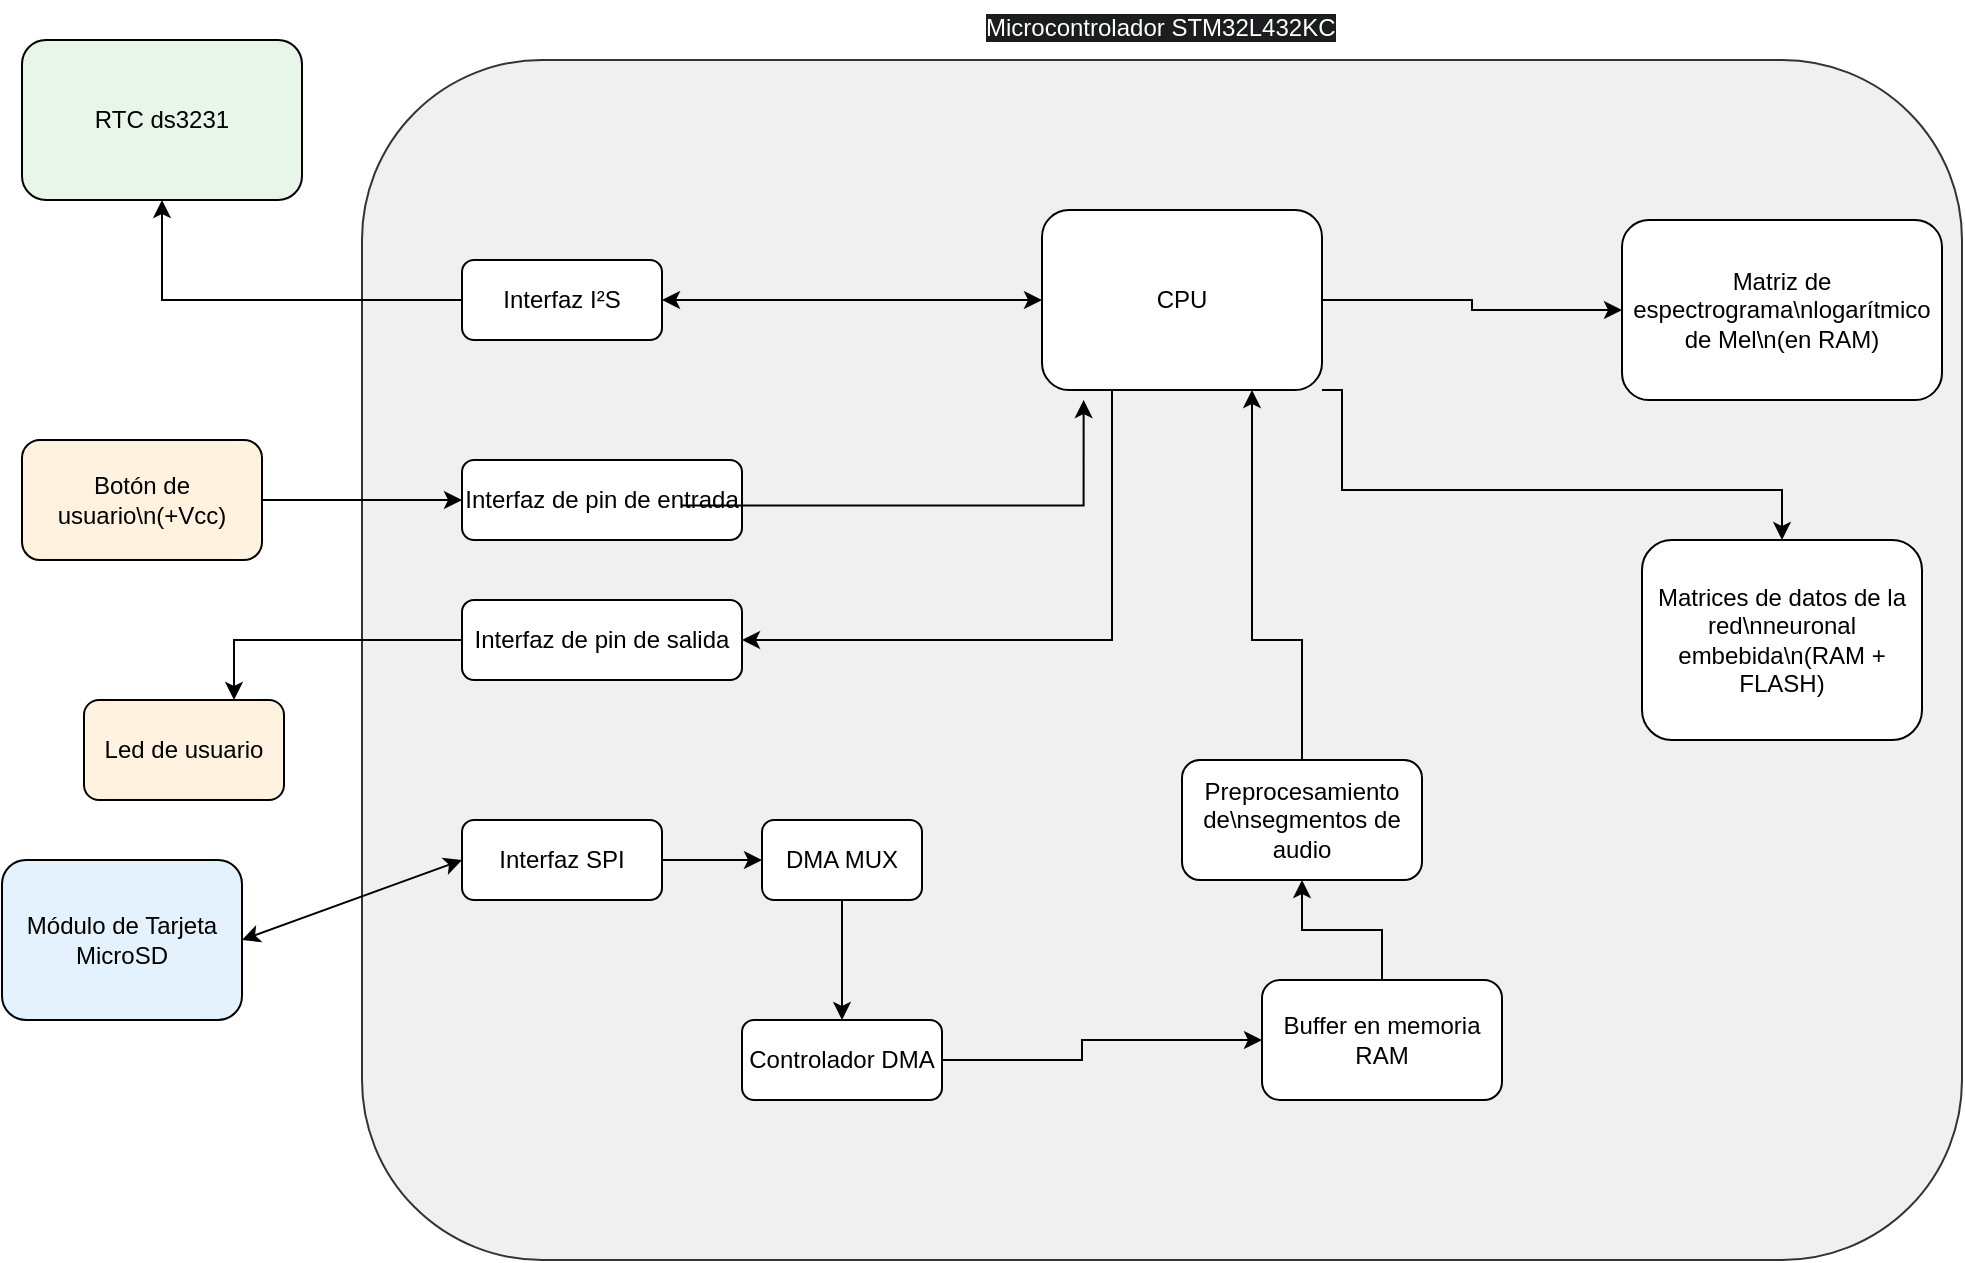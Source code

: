 <mxfile version="26.2.14">
  <diagram name="Página-1" id="acXoMXR9jq2LhBKLXccx">
    <mxGraphModel dx="660" dy="763" grid="1" gridSize="10" guides="1" tooltips="1" connect="1" arrows="1" fold="1" page="1" pageScale="1" pageWidth="827" pageHeight="1169" math="0" shadow="0">
      <root>
        <mxCell id="0" />
        <mxCell id="1" parent="0" />
        <mxCell id="prt_XcDELn3MYNEr-027-46" value="" style="rounded=1;whiteSpace=wrap;fillColor=#f0f0f0;strokeColor=#333333;" vertex="1" parent="1">
          <mxGeometry x="1330" y="210" width="800" height="600" as="geometry" />
        </mxCell>
        <mxCell id="prt_XcDELn3MYNEr-027-89" style="edgeStyle=orthogonalEdgeStyle;rounded=0;orthogonalLoop=1;jettySize=auto;html=1;exitX=0.25;exitY=1;exitDx=0;exitDy=0;entryX=1;entryY=0.5;entryDx=0;entryDy=0;" edge="1" parent="prt_XcDELn3MYNEr-027-46" source="prt_XcDELn3MYNEr-027-47" target="prt_XcDELn3MYNEr-027-50">
          <mxGeometry relative="1" as="geometry" />
        </mxCell>
        <mxCell id="prt_XcDELn3MYNEr-027-47" value="CPU" style="rounded=1;whiteSpace=wrap;" vertex="1" parent="prt_XcDELn3MYNEr-027-46">
          <mxGeometry x="340" y="75" width="140" height="90" as="geometry" />
        </mxCell>
        <mxCell id="prt_XcDELn3MYNEr-027-48" value="Interfaz I²S" style="rounded=1;whiteSpace=wrap;" vertex="1" parent="prt_XcDELn3MYNEr-027-46">
          <mxGeometry x="50" y="100" width="100" height="40" as="geometry" />
        </mxCell>
        <mxCell id="prt_XcDELn3MYNEr-027-49" value="Interfaz de pin de entrada" style="rounded=1;whiteSpace=wrap;" vertex="1" parent="prt_XcDELn3MYNEr-027-46">
          <mxGeometry x="50" y="200" width="140" height="40" as="geometry" />
        </mxCell>
        <mxCell id="prt_XcDELn3MYNEr-027-50" value="Interfaz de pin de salida" style="rounded=1;whiteSpace=wrap;" vertex="1" parent="prt_XcDELn3MYNEr-027-46">
          <mxGeometry x="50" y="270" width="140" height="40" as="geometry" />
        </mxCell>
        <mxCell id="prt_XcDELn3MYNEr-027-51" value="Interfaz SPI" style="rounded=1;whiteSpace=wrap;" vertex="1" parent="prt_XcDELn3MYNEr-027-46">
          <mxGeometry x="50" y="380" width="100" height="40" as="geometry" />
        </mxCell>
        <mxCell id="prt_XcDELn3MYNEr-027-52" value="DMA MUX" style="rounded=1;whiteSpace=wrap;" vertex="1" parent="prt_XcDELn3MYNEr-027-46">
          <mxGeometry x="200" y="380" width="80" height="40" as="geometry" />
        </mxCell>
        <mxCell id="prt_XcDELn3MYNEr-027-53" value="Controlador DMA" style="rounded=1;whiteSpace=wrap;" vertex="1" parent="prt_XcDELn3MYNEr-027-46">
          <mxGeometry x="190" y="480" width="100" height="40" as="geometry" />
        </mxCell>
        <mxCell id="prt_XcDELn3MYNEr-027-54" value="Buffer en memoria RAM" style="rounded=1;whiteSpace=wrap;" vertex="1" parent="prt_XcDELn3MYNEr-027-46">
          <mxGeometry x="450" y="460" width="120" height="60" as="geometry" />
        </mxCell>
        <mxCell id="prt_XcDELn3MYNEr-027-55" value="Preprocesamiento de\nsegmentos de audio" style="rounded=1;whiteSpace=wrap;" vertex="1" parent="prt_XcDELn3MYNEr-027-46">
          <mxGeometry x="410" y="350" width="120" height="60" as="geometry" />
        </mxCell>
        <mxCell id="prt_XcDELn3MYNEr-027-56" value="Matriz de espectrograma\nlogarítmico de Mel\n(en RAM)" style="rounded=1;whiteSpace=wrap;" vertex="1" parent="prt_XcDELn3MYNEr-027-46">
          <mxGeometry x="630" y="80" width="160" height="90" as="geometry" />
        </mxCell>
        <mxCell id="prt_XcDELn3MYNEr-027-57" value="Matrices de datos de la red\nneuronal embebida\n(RAM + FLASH)" style="rounded=1;whiteSpace=wrap;" vertex="1" parent="prt_XcDELn3MYNEr-027-46">
          <mxGeometry x="640" y="240" width="140" height="100" as="geometry" />
        </mxCell>
        <mxCell id="prt_XcDELn3MYNEr-027-58" style="edgeStyle=orthogonalEdgeStyle;rounded=0;" edge="1" parent="prt_XcDELn3MYNEr-027-46" source="prt_XcDELn3MYNEr-027-51" target="prt_XcDELn3MYNEr-027-52">
          <mxGeometry relative="1" as="geometry" />
        </mxCell>
        <mxCell id="prt_XcDELn3MYNEr-027-59" style="edgeStyle=orthogonalEdgeStyle;rounded=0;" edge="1" parent="prt_XcDELn3MYNEr-027-46" source="prt_XcDELn3MYNEr-027-52" target="prt_XcDELn3MYNEr-027-53">
          <mxGeometry relative="1" as="geometry" />
        </mxCell>
        <mxCell id="prt_XcDELn3MYNEr-027-60" style="edgeStyle=orthogonalEdgeStyle;rounded=0;" edge="1" parent="prt_XcDELn3MYNEr-027-46" source="prt_XcDELn3MYNEr-027-53" target="prt_XcDELn3MYNEr-027-54">
          <mxGeometry relative="1" as="geometry">
            <Array as="points">
              <mxPoint x="360" y="500" />
              <mxPoint x="360" y="490" />
            </Array>
          </mxGeometry>
        </mxCell>
        <mxCell id="prt_XcDELn3MYNEr-027-61" style="edgeStyle=orthogonalEdgeStyle;rounded=0;" edge="1" parent="prt_XcDELn3MYNEr-027-46" source="prt_XcDELn3MYNEr-027-54" target="prt_XcDELn3MYNEr-027-55">
          <mxGeometry relative="1" as="geometry" />
        </mxCell>
        <mxCell id="prt_XcDELn3MYNEr-027-62" style="edgeStyle=orthogonalEdgeStyle;rounded=0;entryX=0.75;entryY=1;entryDx=0;entryDy=0;" edge="1" parent="prt_XcDELn3MYNEr-027-46" source="prt_XcDELn3MYNEr-027-55" target="prt_XcDELn3MYNEr-027-47">
          <mxGeometry relative="1" as="geometry">
            <Array as="points">
              <mxPoint x="470" y="290" />
              <mxPoint x="445" y="290" />
            </Array>
          </mxGeometry>
        </mxCell>
        <mxCell id="prt_XcDELn3MYNEr-027-63" style="edgeStyle=orthogonalEdgeStyle;rounded=0;" edge="1" parent="prt_XcDELn3MYNEr-027-46" source="prt_XcDELn3MYNEr-027-47" target="prt_XcDELn3MYNEr-027-56">
          <mxGeometry relative="1" as="geometry" />
        </mxCell>
        <mxCell id="prt_XcDELn3MYNEr-027-64" style="edgeStyle=orthogonalEdgeStyle;rounded=0;entryX=0.5;entryY=0;entryDx=0;entryDy=0;exitX=1;exitY=1;exitDx=0;exitDy=0;" edge="1" parent="prt_XcDELn3MYNEr-027-46" source="prt_XcDELn3MYNEr-027-47" target="prt_XcDELn3MYNEr-027-57">
          <mxGeometry relative="1" as="geometry">
            <mxPoint x="490" y="190" as="sourcePoint" />
            <mxPoint x="660" y="410" as="targetPoint" />
            <Array as="points">
              <mxPoint x="490" y="215" />
              <mxPoint x="710" y="215" />
            </Array>
          </mxGeometry>
        </mxCell>
        <mxCell id="prt_XcDELn3MYNEr-027-71" style="edgeStyle=orthogonalEdgeStyle;rounded=0;entryX=0.363;entryY=0.97;entryDx=0;entryDy=0;entryPerimeter=0;" edge="1" parent="prt_XcDELn3MYNEr-027-46">
          <mxGeometry relative="1" as="geometry">
            <mxPoint x="160" y="222.727" as="sourcePoint" />
            <mxPoint x="360.82" y="170.0" as="targetPoint" />
            <Array as="points">
              <mxPoint x="361" y="222.7" />
            </Array>
          </mxGeometry>
        </mxCell>
        <mxCell id="prt_XcDELn3MYNEr-027-95" value="" style="endArrow=classic;startArrow=classic;html=1;rounded=0;exitX=1;exitY=0.5;exitDx=0;exitDy=0;entryX=0;entryY=0.5;entryDx=0;entryDy=0;" edge="1" parent="prt_XcDELn3MYNEr-027-46" source="prt_XcDELn3MYNEr-027-48" target="prt_XcDELn3MYNEr-027-47">
          <mxGeometry width="50" height="50" relative="1" as="geometry">
            <mxPoint x="330" y="300" as="sourcePoint" />
            <mxPoint x="380" y="250" as="targetPoint" />
          </mxGeometry>
        </mxCell>
        <mxCell id="prt_XcDELn3MYNEr-027-66" value="RTC ds3231" style="rounded=1;whiteSpace=wrap;fillColor=#e8f5e9;" vertex="1" parent="1">
          <mxGeometry x="1160" y="200" width="140" height="80" as="geometry" />
        </mxCell>
        <mxCell id="prt_XcDELn3MYNEr-027-67" value="Botón de usuario\n(+Vcc)" style="rounded=1;whiteSpace=wrap;fillColor=#fff3e0;" vertex="1" parent="1">
          <mxGeometry x="1160" y="400" width="120" height="60" as="geometry" />
        </mxCell>
        <mxCell id="prt_XcDELn3MYNEr-027-68" value="Led de usuario" style="rounded=1;whiteSpace=wrap;fillColor=#fff3e0;" vertex="1" parent="1">
          <mxGeometry x="1191" y="530" width="100" height="50" as="geometry" />
        </mxCell>
        <mxCell id="prt_XcDELn3MYNEr-027-69" value="Módulo de Tarjeta MicroSD" style="rounded=1;whiteSpace=wrap;fillColor=#e3f2fd;" vertex="1" parent="1">
          <mxGeometry x="1150" y="610" width="120" height="80" as="geometry" />
        </mxCell>
        <mxCell id="prt_XcDELn3MYNEr-027-70" style="edgeStyle=orthogonalEdgeStyle;rounded=0;" edge="1" parent="1" source="prt_XcDELn3MYNEr-027-48" target="prt_XcDELn3MYNEr-027-66">
          <mxGeometry relative="1" as="geometry" />
        </mxCell>
        <mxCell id="prt_XcDELn3MYNEr-027-74" style="edgeStyle=orthogonalEdgeStyle;rounded=0;" edge="1" parent="1" source="prt_XcDELn3MYNEr-027-67" target="prt_XcDELn3MYNEr-027-49">
          <mxGeometry relative="1" as="geometry" />
        </mxCell>
        <mxCell id="prt_XcDELn3MYNEr-027-76" value="&lt;span style=&quot;color: rgb(255, 255, 255); font-family: Helvetica; font-size: 12px; font-style: normal; font-variant-ligatures: normal; font-variant-caps: normal; font-weight: 400; letter-spacing: normal; orphans: 2; text-align: center; text-indent: 0px; text-transform: none; widows: 2; word-spacing: 0px; -webkit-text-stroke-width: 0px; white-space: normal; background-color: rgb(27, 29, 30); text-decoration-thickness: initial; text-decoration-style: initial; text-decoration-color: initial; float: none; display: inline !important;&quot;&gt;Microcontrolador STM32L432KC&lt;/span&gt;" style="text;whiteSpace=wrap;html=1;" vertex="1" parent="1">
          <mxGeometry x="1640" y="180" width="180" height="20" as="geometry" />
        </mxCell>
        <mxCell id="prt_XcDELn3MYNEr-027-92" style="edgeStyle=orthogonalEdgeStyle;rounded=0;orthogonalLoop=1;jettySize=auto;html=1;exitX=0;exitY=0.5;exitDx=0;exitDy=0;entryX=0.75;entryY=0;entryDx=0;entryDy=0;" edge="1" parent="1" source="prt_XcDELn3MYNEr-027-50" target="prt_XcDELn3MYNEr-027-68">
          <mxGeometry relative="1" as="geometry" />
        </mxCell>
        <mxCell id="prt_XcDELn3MYNEr-027-96" value="" style="endArrow=classic;startArrow=classic;html=1;rounded=0;exitX=1;exitY=0.5;exitDx=0;exitDy=0;entryX=0;entryY=0.5;entryDx=0;entryDy=0;" edge="1" parent="1" source="prt_XcDELn3MYNEr-027-69" target="prt_XcDELn3MYNEr-027-51">
          <mxGeometry width="50" height="50" relative="1" as="geometry">
            <mxPoint x="1500" y="680" as="sourcePoint" />
            <mxPoint x="1550" y="630" as="targetPoint" />
          </mxGeometry>
        </mxCell>
      </root>
    </mxGraphModel>
  </diagram>
</mxfile>
